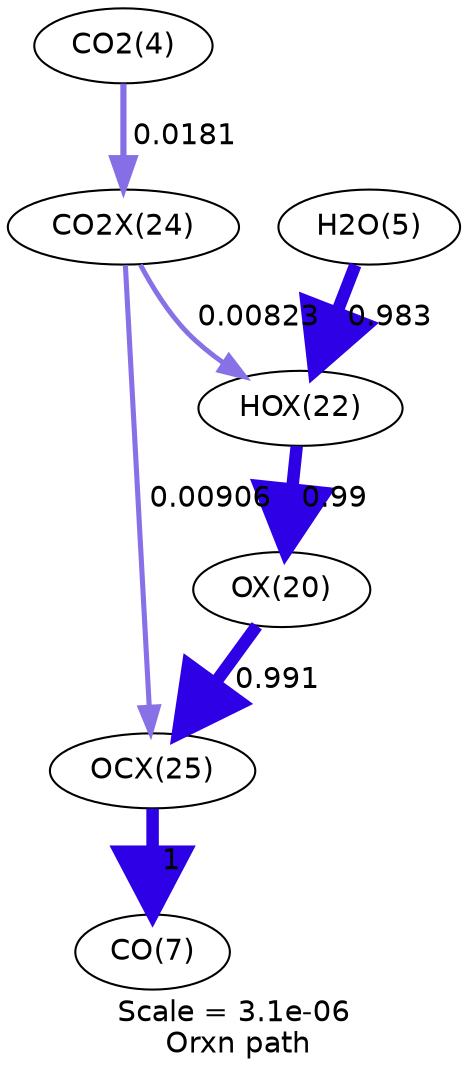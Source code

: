 digraph reaction_paths {
center=1;
s26 -> s24[fontname="Helvetica", penwidth=5.99, arrowsize=3, color="0.7, 1.49, 0.9"
, label=" 0.99"];
s24 -> s29[fontname="Helvetica", penwidth=5.99, arrowsize=3, color="0.7, 1.49, 0.9"
, label=" 0.991"];
s6 -> s26[fontname="Helvetica", penwidth=5.99, arrowsize=2.99, color="0.7, 1.48, 0.9"
, label=" 0.983"];
s28 -> s26[fontname="Helvetica", penwidth=2.38, arrowsize=1.19, color="0.7, 0.508, 0.9"
, label=" 0.00823"];
s29 -> s8[fontname="Helvetica", penwidth=6, arrowsize=3, color="0.7, 1.5, 0.9"
, label=" 1"];
s28 -> s29[fontname="Helvetica", penwidth=2.45, arrowsize=1.22, color="0.7, 0.509, 0.9"
, label=" 0.00906"];
s5 -> s28[fontname="Helvetica", penwidth=2.97, arrowsize=1.49, color="0.7, 0.518, 0.9"
, label=" 0.0181"];
s5 [ fontname="Helvetica", label="CO2(4)"];
s6 [ fontname="Helvetica", label="H2O(5)"];
s8 [ fontname="Helvetica", label="CO(7)"];
s24 [ fontname="Helvetica", label="OX(20)"];
s26 [ fontname="Helvetica", label="HOX(22)"];
s28 [ fontname="Helvetica", label="CO2X(24)"];
s29 [ fontname="Helvetica", label="OCX(25)"];
 label = "Scale = 3.1e-06\l Orxn path";
 fontname = "Helvetica";
}
